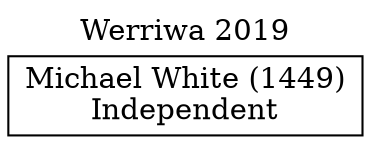 // House preference flow
digraph "Michael White (1449)_Werriwa_2019" {
	graph [label="Werriwa 2019" labelloc=t mclimit=10]
	node [shape=box]
	"Michael White (1449)" [label="Michael White (1449)
Independent"]
}
